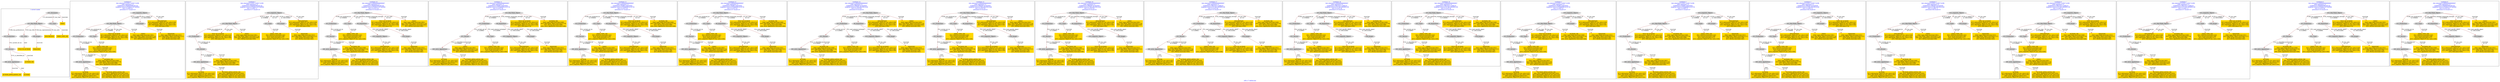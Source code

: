 digraph n0 {
fontcolor="blue"
remincross="true"
label="s08-s-17-edited.xml"
subgraph cluster_0 {
label="1-correct model"
n2[style="filled",color="white",fillcolor="lightgray",label="E12_Production1"];
n3[style="filled",color="white",fillcolor="lightgray",label="E21_Person1"];
n4[style="filled",color="white",fillcolor="lightgray",label="E82_Actor_Appellation1"];
n5[shape="plaintext",style="filled",fillcolor="gold",label="AUTHOR_URI"];
n6[style="filled",color="white",fillcolor="lightgray",label="E22_Man-Made_Object1"];
n7[style="filled",color="white",fillcolor="lightgray",label="E35_Title1"];
n8[style="filled",color="white",fillcolor="lightgray",label="E38_Image1"];
n9[shape="plaintext",style="filled",fillcolor="gold",label="DESCRIPTION"];
n10[style="filled",color="white",fillcolor="lightgray",label="E31_Document1"];
n11[style="filled",color="white",fillcolor="lightgray",label="E55_Type1"];
n12[shape="plaintext",style="filled",fillcolor="gold",label="VIDEO"];
n13[shape="plaintext",style="filled",fillcolor="gold",label="TITLE NO AUTHOR"];
n14[shape="plaintext",style="filled",fillcolor="gold",label="IMAGESRC"];
n15[shape="plaintext",style="filled",fillcolor="gold",label="VIDEO_TYPE_URI"];
n16[shape="plaintext",style="filled",fillcolor="gold",label="AUTHOR_APPELLATION_URI"];
n17[shape="plaintext",style="filled",fillcolor="gold",label="AUTHOR"];
}
subgraph cluster_1 {
label="candidate 0\nlink coherence:0.9285714285714286\nnode coherence:1.0\nconfidence:0.3040956380240726\nmapping score:0.47636521267469084\ncost:113.009752\n-precision:0.57-recall:0.53"
n19[style="filled",color="white",fillcolor="lightgray",label="E12_Production1"];
n20[style="filled",color="white",fillcolor="lightgray",label="E21_Person1"];
n21[style="filled",color="white",fillcolor="lightgray",label="E82_Actor_Appellation1"];
n22[style="filled",color="white",fillcolor="lightgray",label="E22_Man-Made_Object1"];
n23[style="filled",color="white",fillcolor="lightgray",label="E55_Type2"];
n24[style="filled",color="white",fillcolor="lightgray",label="E33_Linguistic_Object2"];
n25[style="filled",color="white",fillcolor="lightgray",label="E38_Image1"];
n26[shape="plaintext",style="filled",fillcolor="gold",label="TITLE NO AUTHOR\n[E73_Information_Object,P3_has_note,0.31]\n[E33_Linguistic_Object,P3_has_note,0.286]\n[E22_Man-Made_Object,P3_has_note,0.264]\n[E35_Title,label,0.14]"];
n27[shape="plaintext",style="filled",fillcolor="gold",label="AUTHOR_URI\n[E40_Legal_Body,classLink,0.646]\n[E22_Man-Made_Object,classLink,0.179]\n[E21_Person,classLink,0.089]\n[E82_Actor_Appellation,classLink,0.086]"];
n28[shape="plaintext",style="filled",fillcolor="gold",label="DESCRIPTION\n[E73_Information_Object,P3_has_note,0.326]\n[E33_Linguistic_Object,P3_has_note,0.319]\n[E22_Man-Made_Object,P3_has_note,0.259]\n[E35_Title,label,0.095]"];
n29[shape="plaintext",style="filled",fillcolor="gold",label="VIDEO\n[E40_Legal_Body,classLink,0.661]\n[E22_Man-Made_Object,classLink,0.174]\n[E82_Actor_Appellation,classLink,0.083]\n[E21_Person,classLink,0.083]"];
n30[shape="plaintext",style="filled",fillcolor="gold",label="AUTHOR\n[E73_Information_Object,P3_has_note,0.307]\n[E22_Man-Made_Object,P3_has_note,0.283]\n[E82_Actor_Appellation,label,0.207]\n[E33_Linguistic_Object,P3_has_note,0.203]"];
n31[shape="plaintext",style="filled",fillcolor="gold",label="VIDEO_TYPE_URI\n[E57_Material,classLink,0.342]\n[E74_Group,classLink,0.336]\n[E55_Type,classLink,0.317]\n[E33_Linguistic_Object,P3_has_note,0.006]"];
n32[shape="plaintext",style="filled",fillcolor="gold",label="IMAGESRC\n[E40_Legal_Body,classLink,0.651]\n[E22_Man-Made_Object,classLink,0.157]\n[E38_Image,classLink,0.109]\n[E21_Person,classLink,0.082]"];
n33[shape="plaintext",style="filled",fillcolor="gold",label="AUTHOR_APPELLATION_URI\n[E82_Actor_Appellation,classLink,0.953]\n[E73_Information_Object,P3_has_note,0.02]\n[E33_Linguistic_Object,P3_has_note,0.016]\n[E22_Man-Made_Object,P3_has_note,0.011]"];
}
subgraph cluster_2 {
label="candidate 1\nlink coherence:0.9285714285714286\nnode coherence:1.0\nconfidence:0.3040956380240726\nmapping score:0.47636521267469084\ncost:113.009772\n-precision:0.57-recall:0.53"
n35[style="filled",color="white",fillcolor="lightgray",label="E12_Production1"];
n36[style="filled",color="white",fillcolor="lightgray",label="E21_Person1"];
n37[style="filled",color="white",fillcolor="lightgray",label="E82_Actor_Appellation1"];
n38[style="filled",color="white",fillcolor="lightgray",label="E22_Man-Made_Object1"];
n39[style="filled",color="white",fillcolor="lightgray",label="E33_Linguistic_Object2"];
n40[style="filled",color="white",fillcolor="lightgray",label="E55_Type4"];
n41[style="filled",color="white",fillcolor="lightgray",label="E38_Image1"];
n42[shape="plaintext",style="filled",fillcolor="gold",label="TITLE NO AUTHOR\n[E73_Information_Object,P3_has_note,0.31]\n[E33_Linguistic_Object,P3_has_note,0.286]\n[E22_Man-Made_Object,P3_has_note,0.264]\n[E35_Title,label,0.14]"];
n43[shape="plaintext",style="filled",fillcolor="gold",label="VIDEO_TYPE_URI\n[E57_Material,classLink,0.342]\n[E74_Group,classLink,0.336]\n[E55_Type,classLink,0.317]\n[E33_Linguistic_Object,P3_has_note,0.006]"];
n44[shape="plaintext",style="filled",fillcolor="gold",label="AUTHOR_URI\n[E40_Legal_Body,classLink,0.646]\n[E22_Man-Made_Object,classLink,0.179]\n[E21_Person,classLink,0.089]\n[E82_Actor_Appellation,classLink,0.086]"];
n45[shape="plaintext",style="filled",fillcolor="gold",label="DESCRIPTION\n[E73_Information_Object,P3_has_note,0.326]\n[E33_Linguistic_Object,P3_has_note,0.319]\n[E22_Man-Made_Object,P3_has_note,0.259]\n[E35_Title,label,0.095]"];
n46[shape="plaintext",style="filled",fillcolor="gold",label="VIDEO\n[E40_Legal_Body,classLink,0.661]\n[E22_Man-Made_Object,classLink,0.174]\n[E82_Actor_Appellation,classLink,0.083]\n[E21_Person,classLink,0.083]"];
n47[shape="plaintext",style="filled",fillcolor="gold",label="AUTHOR\n[E73_Information_Object,P3_has_note,0.307]\n[E22_Man-Made_Object,P3_has_note,0.283]\n[E82_Actor_Appellation,label,0.207]\n[E33_Linguistic_Object,P3_has_note,0.203]"];
n48[shape="plaintext",style="filled",fillcolor="gold",label="IMAGESRC\n[E40_Legal_Body,classLink,0.651]\n[E22_Man-Made_Object,classLink,0.157]\n[E38_Image,classLink,0.109]\n[E21_Person,classLink,0.082]"];
n49[shape="plaintext",style="filled",fillcolor="gold",label="AUTHOR_APPELLATION_URI\n[E82_Actor_Appellation,classLink,0.953]\n[E73_Information_Object,P3_has_note,0.02]\n[E33_Linguistic_Object,P3_has_note,0.016]\n[E22_Man-Made_Object,P3_has_note,0.011]"];
}
subgraph cluster_3 {
label="candidate 10\nlink coherence:0.8666666666666667\nnode coherence:1.0\nconfidence:0.3040956380240726\nmapping score:0.47636521267469084\ncost:213.019754\n-precision:0.53-recall:0.53"
n51[style="filled",color="white",fillcolor="lightgray",label="E12_Production1"];
n52[style="filled",color="white",fillcolor="lightgray",label="E21_Person1"];
n53[style="filled",color="white",fillcolor="lightgray",label="E82_Actor_Appellation1"];
n54[style="filled",color="white",fillcolor="lightgray",label="E22_Man-Made_Object1"];
n55[style="filled",color="white",fillcolor="lightgray",label="E55_Type3"];
n56[style="filled",color="white",fillcolor="lightgray",label="E8_Acquisition1"];
n57[style="filled",color="white",fillcolor="lightgray",label="E33_Linguistic_Object2"];
n58[style="filled",color="white",fillcolor="lightgray",label="E38_Image1"];
n59[shape="plaintext",style="filled",fillcolor="gold",label="TITLE NO AUTHOR\n[E73_Information_Object,P3_has_note,0.31]\n[E33_Linguistic_Object,P3_has_note,0.286]\n[E22_Man-Made_Object,P3_has_note,0.264]\n[E35_Title,label,0.14]"];
n60[shape="plaintext",style="filled",fillcolor="gold",label="AUTHOR_URI\n[E40_Legal_Body,classLink,0.646]\n[E22_Man-Made_Object,classLink,0.179]\n[E21_Person,classLink,0.089]\n[E82_Actor_Appellation,classLink,0.086]"];
n61[shape="plaintext",style="filled",fillcolor="gold",label="VIDEO_TYPE_URI\n[E57_Material,classLink,0.342]\n[E74_Group,classLink,0.336]\n[E55_Type,classLink,0.317]\n[E33_Linguistic_Object,P3_has_note,0.006]"];
n62[shape="plaintext",style="filled",fillcolor="gold",label="DESCRIPTION\n[E73_Information_Object,P3_has_note,0.326]\n[E33_Linguistic_Object,P3_has_note,0.319]\n[E22_Man-Made_Object,P3_has_note,0.259]\n[E35_Title,label,0.095]"];
n63[shape="plaintext",style="filled",fillcolor="gold",label="VIDEO\n[E40_Legal_Body,classLink,0.661]\n[E22_Man-Made_Object,classLink,0.174]\n[E82_Actor_Appellation,classLink,0.083]\n[E21_Person,classLink,0.083]"];
n64[shape="plaintext",style="filled",fillcolor="gold",label="AUTHOR\n[E73_Information_Object,P3_has_note,0.307]\n[E22_Man-Made_Object,P3_has_note,0.283]\n[E82_Actor_Appellation,label,0.207]\n[E33_Linguistic_Object,P3_has_note,0.203]"];
n65[shape="plaintext",style="filled",fillcolor="gold",label="IMAGESRC\n[E40_Legal_Body,classLink,0.651]\n[E22_Man-Made_Object,classLink,0.157]\n[E38_Image,classLink,0.109]\n[E21_Person,classLink,0.082]"];
n66[shape="plaintext",style="filled",fillcolor="gold",label="AUTHOR_APPELLATION_URI\n[E82_Actor_Appellation,classLink,0.953]\n[E73_Information_Object,P3_has_note,0.02]\n[E33_Linguistic_Object,P3_has_note,0.016]\n[E22_Man-Made_Object,P3_has_note,0.011]"];
}
subgraph cluster_4 {
label="candidate 11\nlink coherence:0.8666666666666667\nnode coherence:1.0\nconfidence:0.303867144429562\nmapping score:0.47628904814318734\ncost:213.019704\n-precision:0.47-recall:0.47"
n68[style="filled",color="white",fillcolor="lightgray",label="E12_Production1"];
n69[style="filled",color="white",fillcolor="lightgray",label="E21_Person1"];
n70[style="filled",color="white",fillcolor="lightgray",label="E55_Type1"];
n71[style="filled",color="white",fillcolor="lightgray",label="E82_Actor_Appellation1"];
n72[style="filled",color="white",fillcolor="lightgray",label="E22_Man-Made_Object1"];
n73[style="filled",color="white",fillcolor="lightgray",label="E8_Acquisition1"];
n74[style="filled",color="white",fillcolor="lightgray",label="E33_Linguistic_Object2"];
n75[style="filled",color="white",fillcolor="lightgray",label="E38_Image1"];
n76[shape="plaintext",style="filled",fillcolor="gold",label="VIDEO_TYPE_URI\n[E57_Material,classLink,0.342]\n[E74_Group,classLink,0.336]\n[E55_Type,classLink,0.317]\n[E33_Linguistic_Object,P3_has_note,0.006]"];
n77[shape="plaintext",style="filled",fillcolor="gold",label="TITLE NO AUTHOR\n[E73_Information_Object,P3_has_note,0.31]\n[E33_Linguistic_Object,P3_has_note,0.286]\n[E22_Man-Made_Object,P3_has_note,0.264]\n[E35_Title,label,0.14]"];
n78[shape="plaintext",style="filled",fillcolor="gold",label="VIDEO\n[E40_Legal_Body,classLink,0.661]\n[E22_Man-Made_Object,classLink,0.174]\n[E82_Actor_Appellation,classLink,0.083]\n[E21_Person,classLink,0.083]"];
n79[shape="plaintext",style="filled",fillcolor="gold",label="DESCRIPTION\n[E73_Information_Object,P3_has_note,0.326]\n[E33_Linguistic_Object,P3_has_note,0.319]\n[E22_Man-Made_Object,P3_has_note,0.259]\n[E35_Title,label,0.095]"];
n80[shape="plaintext",style="filled",fillcolor="gold",label="AUTHOR_URI\n[E40_Legal_Body,classLink,0.646]\n[E22_Man-Made_Object,classLink,0.179]\n[E21_Person,classLink,0.089]\n[E82_Actor_Appellation,classLink,0.086]"];
n81[shape="plaintext",style="filled",fillcolor="gold",label="AUTHOR\n[E73_Information_Object,P3_has_note,0.307]\n[E22_Man-Made_Object,P3_has_note,0.283]\n[E82_Actor_Appellation,label,0.207]\n[E33_Linguistic_Object,P3_has_note,0.203]"];
n82[shape="plaintext",style="filled",fillcolor="gold",label="IMAGESRC\n[E40_Legal_Body,classLink,0.651]\n[E22_Man-Made_Object,classLink,0.157]\n[E38_Image,classLink,0.109]\n[E21_Person,classLink,0.082]"];
n83[shape="plaintext",style="filled",fillcolor="gold",label="AUTHOR_APPELLATION_URI\n[E82_Actor_Appellation,classLink,0.953]\n[E73_Information_Object,P3_has_note,0.02]\n[E33_Linguistic_Object,P3_has_note,0.016]\n[E22_Man-Made_Object,P3_has_note,0.011]"];
}
subgraph cluster_5 {
label="candidate 12\nlink coherence:0.8666666666666667\nnode coherence:1.0\nconfidence:0.303867144429562\nmapping score:0.47628904814318734\ncost:213.019734\n-precision:0.47-recall:0.47"
n85[style="filled",color="white",fillcolor="lightgray",label="E12_Production1"];
n86[style="filled",color="white",fillcolor="lightgray",label="E21_Person1"];
n87[style="filled",color="white",fillcolor="lightgray",label="E82_Actor_Appellation1"];
n88[style="filled",color="white",fillcolor="lightgray",label="E22_Man-Made_Object1"];
n89[style="filled",color="white",fillcolor="lightgray",label="E55_Type2"];
n90[style="filled",color="white",fillcolor="lightgray",label="E8_Acquisition1"];
n91[style="filled",color="white",fillcolor="lightgray",label="E33_Linguistic_Object2"];
n92[style="filled",color="white",fillcolor="lightgray",label="E38_Image1"];
n93[shape="plaintext",style="filled",fillcolor="gold",label="TITLE NO AUTHOR\n[E73_Information_Object,P3_has_note,0.31]\n[E33_Linguistic_Object,P3_has_note,0.286]\n[E22_Man-Made_Object,P3_has_note,0.264]\n[E35_Title,label,0.14]"];
n94[shape="plaintext",style="filled",fillcolor="gold",label="VIDEO\n[E40_Legal_Body,classLink,0.661]\n[E22_Man-Made_Object,classLink,0.174]\n[E82_Actor_Appellation,classLink,0.083]\n[E21_Person,classLink,0.083]"];
n95[shape="plaintext",style="filled",fillcolor="gold",label="DESCRIPTION\n[E73_Information_Object,P3_has_note,0.326]\n[E33_Linguistic_Object,P3_has_note,0.319]\n[E22_Man-Made_Object,P3_has_note,0.259]\n[E35_Title,label,0.095]"];
n96[shape="plaintext",style="filled",fillcolor="gold",label="AUTHOR_URI\n[E40_Legal_Body,classLink,0.646]\n[E22_Man-Made_Object,classLink,0.179]\n[E21_Person,classLink,0.089]\n[E82_Actor_Appellation,classLink,0.086]"];
n97[shape="plaintext",style="filled",fillcolor="gold",label="AUTHOR\n[E73_Information_Object,P3_has_note,0.307]\n[E22_Man-Made_Object,P3_has_note,0.283]\n[E82_Actor_Appellation,label,0.207]\n[E33_Linguistic_Object,P3_has_note,0.203]"];
n98[shape="plaintext",style="filled",fillcolor="gold",label="VIDEO_TYPE_URI\n[E57_Material,classLink,0.342]\n[E74_Group,classLink,0.336]\n[E55_Type,classLink,0.317]\n[E33_Linguistic_Object,P3_has_note,0.006]"];
n99[shape="plaintext",style="filled",fillcolor="gold",label="IMAGESRC\n[E40_Legal_Body,classLink,0.651]\n[E22_Man-Made_Object,classLink,0.157]\n[E38_Image,classLink,0.109]\n[E21_Person,classLink,0.082]"];
n100[shape="plaintext",style="filled",fillcolor="gold",label="AUTHOR_APPELLATION_URI\n[E82_Actor_Appellation,classLink,0.953]\n[E73_Information_Object,P3_has_note,0.02]\n[E33_Linguistic_Object,P3_has_note,0.016]\n[E22_Man-Made_Object,P3_has_note,0.011]"];
}
subgraph cluster_6 {
label="candidate 13\nlink coherence:0.8666666666666667\nnode coherence:1.0\nconfidence:0.303867144429562\nmapping score:0.47628904814318734\ncost:213.019754\n-precision:0.47-recall:0.47"
n102[style="filled",color="white",fillcolor="lightgray",label="E12_Production1"];
n103[style="filled",color="white",fillcolor="lightgray",label="E21_Person1"];
n104[style="filled",color="white",fillcolor="lightgray",label="E82_Actor_Appellation1"];
n105[style="filled",color="white",fillcolor="lightgray",label="E22_Man-Made_Object1"];
n106[style="filled",color="white",fillcolor="lightgray",label="E55_Type3"];
n107[style="filled",color="white",fillcolor="lightgray",label="E8_Acquisition1"];
n108[style="filled",color="white",fillcolor="lightgray",label="E33_Linguistic_Object2"];
n109[style="filled",color="white",fillcolor="lightgray",label="E38_Image1"];
n110[shape="plaintext",style="filled",fillcolor="gold",label="TITLE NO AUTHOR\n[E73_Information_Object,P3_has_note,0.31]\n[E33_Linguistic_Object,P3_has_note,0.286]\n[E22_Man-Made_Object,P3_has_note,0.264]\n[E35_Title,label,0.14]"];
n111[shape="plaintext",style="filled",fillcolor="gold",label="VIDEO\n[E40_Legal_Body,classLink,0.661]\n[E22_Man-Made_Object,classLink,0.174]\n[E82_Actor_Appellation,classLink,0.083]\n[E21_Person,classLink,0.083]"];
n112[shape="plaintext",style="filled",fillcolor="gold",label="VIDEO_TYPE_URI\n[E57_Material,classLink,0.342]\n[E74_Group,classLink,0.336]\n[E55_Type,classLink,0.317]\n[E33_Linguistic_Object,P3_has_note,0.006]"];
n113[shape="plaintext",style="filled",fillcolor="gold",label="DESCRIPTION\n[E73_Information_Object,P3_has_note,0.326]\n[E33_Linguistic_Object,P3_has_note,0.319]\n[E22_Man-Made_Object,P3_has_note,0.259]\n[E35_Title,label,0.095]"];
n114[shape="plaintext",style="filled",fillcolor="gold",label="AUTHOR_URI\n[E40_Legal_Body,classLink,0.646]\n[E22_Man-Made_Object,classLink,0.179]\n[E21_Person,classLink,0.089]\n[E82_Actor_Appellation,classLink,0.086]"];
n115[shape="plaintext",style="filled",fillcolor="gold",label="AUTHOR\n[E73_Information_Object,P3_has_note,0.307]\n[E22_Man-Made_Object,P3_has_note,0.283]\n[E82_Actor_Appellation,label,0.207]\n[E33_Linguistic_Object,P3_has_note,0.203]"];
n116[shape="plaintext",style="filled",fillcolor="gold",label="IMAGESRC\n[E40_Legal_Body,classLink,0.651]\n[E22_Man-Made_Object,classLink,0.157]\n[E38_Image,classLink,0.109]\n[E21_Person,classLink,0.082]"];
n117[shape="plaintext",style="filled",fillcolor="gold",label="AUTHOR_APPELLATION_URI\n[E82_Actor_Appellation,classLink,0.953]\n[E73_Information_Object,P3_has_note,0.02]\n[E33_Linguistic_Object,P3_has_note,0.016]\n[E22_Man-Made_Object,P3_has_note,0.011]"];
}
subgraph cluster_7 {
label="candidate 14\nlink coherence:0.8666666666666667\nnode coherence:1.0\nconfidence:0.2994387107443639\nmapping score:0.4748129035814546\ncost:213.019704\n-precision:0.6-recall:0.6"
n119[style="filled",color="white",fillcolor="lightgray",label="E12_Production1"];
n120[style="filled",color="white",fillcolor="lightgray",label="E21_Person1"];
n121[style="filled",color="white",fillcolor="lightgray",label="E55_Type1"];
n122[style="filled",color="white",fillcolor="lightgray",label="E82_Actor_Appellation1"];
n123[style="filled",color="white",fillcolor="lightgray",label="E22_Man-Made_Object1"];
n124[style="filled",color="white",fillcolor="lightgray",label="E8_Acquisition1"];
n125[style="filled",color="white",fillcolor="lightgray",label="E33_Linguistic_Object2"];
n126[style="filled",color="white",fillcolor="lightgray",label="E38_Image1"];
n127[shape="plaintext",style="filled",fillcolor="gold",label="VIDEO_TYPE_URI\n[E57_Material,classLink,0.342]\n[E74_Group,classLink,0.336]\n[E55_Type,classLink,0.317]\n[E33_Linguistic_Object,P3_has_note,0.006]"];
n128[shape="plaintext",style="filled",fillcolor="gold",label="DESCRIPTION\n[E73_Information_Object,P3_has_note,0.326]\n[E33_Linguistic_Object,P3_has_note,0.319]\n[E22_Man-Made_Object,P3_has_note,0.259]\n[E35_Title,label,0.095]"];
n129[shape="plaintext",style="filled",fillcolor="gold",label="AUTHOR_URI\n[E40_Legal_Body,classLink,0.646]\n[E22_Man-Made_Object,classLink,0.179]\n[E21_Person,classLink,0.089]\n[E82_Actor_Appellation,classLink,0.086]"];
n130[shape="plaintext",style="filled",fillcolor="gold",label="TITLE NO AUTHOR\n[E73_Information_Object,P3_has_note,0.31]\n[E33_Linguistic_Object,P3_has_note,0.286]\n[E22_Man-Made_Object,P3_has_note,0.264]\n[E35_Title,label,0.14]"];
n131[shape="plaintext",style="filled",fillcolor="gold",label="VIDEO\n[E40_Legal_Body,classLink,0.661]\n[E22_Man-Made_Object,classLink,0.174]\n[E82_Actor_Appellation,classLink,0.083]\n[E21_Person,classLink,0.083]"];
n132[shape="plaintext",style="filled",fillcolor="gold",label="AUTHOR\n[E73_Information_Object,P3_has_note,0.307]\n[E22_Man-Made_Object,P3_has_note,0.283]\n[E82_Actor_Appellation,label,0.207]\n[E33_Linguistic_Object,P3_has_note,0.203]"];
n133[shape="plaintext",style="filled",fillcolor="gold",label="IMAGESRC\n[E40_Legal_Body,classLink,0.651]\n[E22_Man-Made_Object,classLink,0.157]\n[E38_Image,classLink,0.109]\n[E21_Person,classLink,0.082]"];
n134[shape="plaintext",style="filled",fillcolor="gold",label="AUTHOR_APPELLATION_URI\n[E82_Actor_Appellation,classLink,0.953]\n[E73_Information_Object,P3_has_note,0.02]\n[E33_Linguistic_Object,P3_has_note,0.016]\n[E22_Man-Made_Object,P3_has_note,0.011]"];
}
subgraph cluster_8 {
label="candidate 15\nlink coherence:0.8666666666666667\nnode coherence:1.0\nconfidence:0.2994387107443639\nmapping score:0.4748129035814546\ncost:213.019734\n-precision:0.6-recall:0.6"
n136[style="filled",color="white",fillcolor="lightgray",label="E12_Production1"];
n137[style="filled",color="white",fillcolor="lightgray",label="E21_Person1"];
n138[style="filled",color="white",fillcolor="lightgray",label="E82_Actor_Appellation1"];
n139[style="filled",color="white",fillcolor="lightgray",label="E22_Man-Made_Object1"];
n140[style="filled",color="white",fillcolor="lightgray",label="E55_Type2"];
n141[style="filled",color="white",fillcolor="lightgray",label="E8_Acquisition1"];
n142[style="filled",color="white",fillcolor="lightgray",label="E33_Linguistic_Object2"];
n143[style="filled",color="white",fillcolor="lightgray",label="E38_Image1"];
n144[shape="plaintext",style="filled",fillcolor="gold",label="DESCRIPTION\n[E73_Information_Object,P3_has_note,0.326]\n[E33_Linguistic_Object,P3_has_note,0.319]\n[E22_Man-Made_Object,P3_has_note,0.259]\n[E35_Title,label,0.095]"];
n145[shape="plaintext",style="filled",fillcolor="gold",label="AUTHOR_URI\n[E40_Legal_Body,classLink,0.646]\n[E22_Man-Made_Object,classLink,0.179]\n[E21_Person,classLink,0.089]\n[E82_Actor_Appellation,classLink,0.086]"];
n146[shape="plaintext",style="filled",fillcolor="gold",label="TITLE NO AUTHOR\n[E73_Information_Object,P3_has_note,0.31]\n[E33_Linguistic_Object,P3_has_note,0.286]\n[E22_Man-Made_Object,P3_has_note,0.264]\n[E35_Title,label,0.14]"];
n147[shape="plaintext",style="filled",fillcolor="gold",label="VIDEO\n[E40_Legal_Body,classLink,0.661]\n[E22_Man-Made_Object,classLink,0.174]\n[E82_Actor_Appellation,classLink,0.083]\n[E21_Person,classLink,0.083]"];
n148[shape="plaintext",style="filled",fillcolor="gold",label="AUTHOR\n[E73_Information_Object,P3_has_note,0.307]\n[E22_Man-Made_Object,P3_has_note,0.283]\n[E82_Actor_Appellation,label,0.207]\n[E33_Linguistic_Object,P3_has_note,0.203]"];
n149[shape="plaintext",style="filled",fillcolor="gold",label="VIDEO_TYPE_URI\n[E57_Material,classLink,0.342]\n[E74_Group,classLink,0.336]\n[E55_Type,classLink,0.317]\n[E33_Linguistic_Object,P3_has_note,0.006]"];
n150[shape="plaintext",style="filled",fillcolor="gold",label="IMAGESRC\n[E40_Legal_Body,classLink,0.651]\n[E22_Man-Made_Object,classLink,0.157]\n[E38_Image,classLink,0.109]\n[E21_Person,classLink,0.082]"];
n151[shape="plaintext",style="filled",fillcolor="gold",label="AUTHOR_APPELLATION_URI\n[E82_Actor_Appellation,classLink,0.953]\n[E73_Information_Object,P3_has_note,0.02]\n[E33_Linguistic_Object,P3_has_note,0.016]\n[E22_Man-Made_Object,P3_has_note,0.011]"];
}
subgraph cluster_9 {
label="candidate 16\nlink coherence:0.8666666666666667\nnode coherence:1.0\nconfidence:0.2994387107443639\nmapping score:0.4748129035814546\ncost:213.019754\n-precision:0.6-recall:0.6"
n153[style="filled",color="white",fillcolor="lightgray",label="E12_Production1"];
n154[style="filled",color="white",fillcolor="lightgray",label="E21_Person1"];
n155[style="filled",color="white",fillcolor="lightgray",label="E82_Actor_Appellation1"];
n156[style="filled",color="white",fillcolor="lightgray",label="E22_Man-Made_Object1"];
n157[style="filled",color="white",fillcolor="lightgray",label="E55_Type3"];
n158[style="filled",color="white",fillcolor="lightgray",label="E8_Acquisition1"];
n159[style="filled",color="white",fillcolor="lightgray",label="E33_Linguistic_Object2"];
n160[style="filled",color="white",fillcolor="lightgray",label="E38_Image1"];
n161[shape="plaintext",style="filled",fillcolor="gold",label="DESCRIPTION\n[E73_Information_Object,P3_has_note,0.326]\n[E33_Linguistic_Object,P3_has_note,0.319]\n[E22_Man-Made_Object,P3_has_note,0.259]\n[E35_Title,label,0.095]"];
n162[shape="plaintext",style="filled",fillcolor="gold",label="AUTHOR_URI\n[E40_Legal_Body,classLink,0.646]\n[E22_Man-Made_Object,classLink,0.179]\n[E21_Person,classLink,0.089]\n[E82_Actor_Appellation,classLink,0.086]"];
n163[shape="plaintext",style="filled",fillcolor="gold",label="VIDEO_TYPE_URI\n[E57_Material,classLink,0.342]\n[E74_Group,classLink,0.336]\n[E55_Type,classLink,0.317]\n[E33_Linguistic_Object,P3_has_note,0.006]"];
n164[shape="plaintext",style="filled",fillcolor="gold",label="TITLE NO AUTHOR\n[E73_Information_Object,P3_has_note,0.31]\n[E33_Linguistic_Object,P3_has_note,0.286]\n[E22_Man-Made_Object,P3_has_note,0.264]\n[E35_Title,label,0.14]"];
n165[shape="plaintext",style="filled",fillcolor="gold",label="VIDEO\n[E40_Legal_Body,classLink,0.661]\n[E22_Man-Made_Object,classLink,0.174]\n[E82_Actor_Appellation,classLink,0.083]\n[E21_Person,classLink,0.083]"];
n166[shape="plaintext",style="filled",fillcolor="gold",label="AUTHOR\n[E73_Information_Object,P3_has_note,0.307]\n[E22_Man-Made_Object,P3_has_note,0.283]\n[E82_Actor_Appellation,label,0.207]\n[E33_Linguistic_Object,P3_has_note,0.203]"];
n167[shape="plaintext",style="filled",fillcolor="gold",label="IMAGESRC\n[E40_Legal_Body,classLink,0.651]\n[E22_Man-Made_Object,classLink,0.157]\n[E38_Image,classLink,0.109]\n[E21_Person,classLink,0.082]"];
n168[shape="plaintext",style="filled",fillcolor="gold",label="AUTHOR_APPELLATION_URI\n[E82_Actor_Appellation,classLink,0.953]\n[E73_Information_Object,P3_has_note,0.02]\n[E33_Linguistic_Object,P3_has_note,0.016]\n[E22_Man-Made_Object,P3_has_note,0.011]"];
}
subgraph cluster_10 {
label="candidate 17\nlink coherence:0.8666666666666667\nnode coherence:1.0\nconfidence:0.2992102171498533\nmapping score:0.47473673904995106\ncost:213.019704\n-precision:0.53-recall:0.53"
n170[style="filled",color="white",fillcolor="lightgray",label="E12_Production1"];
n171[style="filled",color="white",fillcolor="lightgray",label="E21_Person1"];
n172[style="filled",color="white",fillcolor="lightgray",label="E55_Type1"];
n173[style="filled",color="white",fillcolor="lightgray",label="E82_Actor_Appellation1"];
n174[style="filled",color="white",fillcolor="lightgray",label="E22_Man-Made_Object1"];
n175[style="filled",color="white",fillcolor="lightgray",label="E8_Acquisition1"];
n176[style="filled",color="white",fillcolor="lightgray",label="E33_Linguistic_Object2"];
n177[style="filled",color="white",fillcolor="lightgray",label="E38_Image1"];
n178[shape="plaintext",style="filled",fillcolor="gold",label="VIDEO_TYPE_URI\n[E57_Material,classLink,0.342]\n[E74_Group,classLink,0.336]\n[E55_Type,classLink,0.317]\n[E33_Linguistic_Object,P3_has_note,0.006]"];
n179[shape="plaintext",style="filled",fillcolor="gold",label="DESCRIPTION\n[E73_Information_Object,P3_has_note,0.326]\n[E33_Linguistic_Object,P3_has_note,0.319]\n[E22_Man-Made_Object,P3_has_note,0.259]\n[E35_Title,label,0.095]"];
n180[shape="plaintext",style="filled",fillcolor="gold",label="VIDEO\n[E40_Legal_Body,classLink,0.661]\n[E22_Man-Made_Object,classLink,0.174]\n[E82_Actor_Appellation,classLink,0.083]\n[E21_Person,classLink,0.083]"];
n181[shape="plaintext",style="filled",fillcolor="gold",label="TITLE NO AUTHOR\n[E73_Information_Object,P3_has_note,0.31]\n[E33_Linguistic_Object,P3_has_note,0.286]\n[E22_Man-Made_Object,P3_has_note,0.264]\n[E35_Title,label,0.14]"];
n182[shape="plaintext",style="filled",fillcolor="gold",label="AUTHOR_URI\n[E40_Legal_Body,classLink,0.646]\n[E22_Man-Made_Object,classLink,0.179]\n[E21_Person,classLink,0.089]\n[E82_Actor_Appellation,classLink,0.086]"];
n183[shape="plaintext",style="filled",fillcolor="gold",label="AUTHOR\n[E73_Information_Object,P3_has_note,0.307]\n[E22_Man-Made_Object,P3_has_note,0.283]\n[E82_Actor_Appellation,label,0.207]\n[E33_Linguistic_Object,P3_has_note,0.203]"];
n184[shape="plaintext",style="filled",fillcolor="gold",label="IMAGESRC\n[E40_Legal_Body,classLink,0.651]\n[E22_Man-Made_Object,classLink,0.157]\n[E38_Image,classLink,0.109]\n[E21_Person,classLink,0.082]"];
n185[shape="plaintext",style="filled",fillcolor="gold",label="AUTHOR_APPELLATION_URI\n[E82_Actor_Appellation,classLink,0.953]\n[E73_Information_Object,P3_has_note,0.02]\n[E33_Linguistic_Object,P3_has_note,0.016]\n[E22_Man-Made_Object,P3_has_note,0.011]"];
}
subgraph cluster_11 {
label="candidate 18\nlink coherence:0.8666666666666667\nnode coherence:1.0\nconfidence:0.2992102171498533\nmapping score:0.47473673904995106\ncost:213.019734\n-precision:0.53-recall:0.53"
n187[style="filled",color="white",fillcolor="lightgray",label="E12_Production1"];
n188[style="filled",color="white",fillcolor="lightgray",label="E21_Person1"];
n189[style="filled",color="white",fillcolor="lightgray",label="E82_Actor_Appellation1"];
n190[style="filled",color="white",fillcolor="lightgray",label="E22_Man-Made_Object1"];
n191[style="filled",color="white",fillcolor="lightgray",label="E55_Type2"];
n192[style="filled",color="white",fillcolor="lightgray",label="E8_Acquisition1"];
n193[style="filled",color="white",fillcolor="lightgray",label="E33_Linguistic_Object2"];
n194[style="filled",color="white",fillcolor="lightgray",label="E38_Image1"];
n195[shape="plaintext",style="filled",fillcolor="gold",label="DESCRIPTION\n[E73_Information_Object,P3_has_note,0.326]\n[E33_Linguistic_Object,P3_has_note,0.319]\n[E22_Man-Made_Object,P3_has_note,0.259]\n[E35_Title,label,0.095]"];
n196[shape="plaintext",style="filled",fillcolor="gold",label="VIDEO\n[E40_Legal_Body,classLink,0.661]\n[E22_Man-Made_Object,classLink,0.174]\n[E82_Actor_Appellation,classLink,0.083]\n[E21_Person,classLink,0.083]"];
n197[shape="plaintext",style="filled",fillcolor="gold",label="TITLE NO AUTHOR\n[E73_Information_Object,P3_has_note,0.31]\n[E33_Linguistic_Object,P3_has_note,0.286]\n[E22_Man-Made_Object,P3_has_note,0.264]\n[E35_Title,label,0.14]"];
n198[shape="plaintext",style="filled",fillcolor="gold",label="AUTHOR_URI\n[E40_Legal_Body,classLink,0.646]\n[E22_Man-Made_Object,classLink,0.179]\n[E21_Person,classLink,0.089]\n[E82_Actor_Appellation,classLink,0.086]"];
n199[shape="plaintext",style="filled",fillcolor="gold",label="AUTHOR\n[E73_Information_Object,P3_has_note,0.307]\n[E22_Man-Made_Object,P3_has_note,0.283]\n[E82_Actor_Appellation,label,0.207]\n[E33_Linguistic_Object,P3_has_note,0.203]"];
n200[shape="plaintext",style="filled",fillcolor="gold",label="VIDEO_TYPE_URI\n[E57_Material,classLink,0.342]\n[E74_Group,classLink,0.336]\n[E55_Type,classLink,0.317]\n[E33_Linguistic_Object,P3_has_note,0.006]"];
n201[shape="plaintext",style="filled",fillcolor="gold",label="IMAGESRC\n[E40_Legal_Body,classLink,0.651]\n[E22_Man-Made_Object,classLink,0.157]\n[E38_Image,classLink,0.109]\n[E21_Person,classLink,0.082]"];
n202[shape="plaintext",style="filled",fillcolor="gold",label="AUTHOR_APPELLATION_URI\n[E82_Actor_Appellation,classLink,0.953]\n[E73_Information_Object,P3_has_note,0.02]\n[E33_Linguistic_Object,P3_has_note,0.016]\n[E22_Man-Made_Object,P3_has_note,0.011]"];
}
subgraph cluster_12 {
label="candidate 19\nlink coherence:0.8666666666666667\nnode coherence:1.0\nconfidence:0.2992102171498533\nmapping score:0.47473673904995106\ncost:213.019754\n-precision:0.53-recall:0.53"
n204[style="filled",color="white",fillcolor="lightgray",label="E12_Production1"];
n205[style="filled",color="white",fillcolor="lightgray",label="E21_Person1"];
n206[style="filled",color="white",fillcolor="lightgray",label="E82_Actor_Appellation1"];
n207[style="filled",color="white",fillcolor="lightgray",label="E22_Man-Made_Object1"];
n208[style="filled",color="white",fillcolor="lightgray",label="E55_Type3"];
n209[style="filled",color="white",fillcolor="lightgray",label="E8_Acquisition1"];
n210[style="filled",color="white",fillcolor="lightgray",label="E33_Linguistic_Object2"];
n211[style="filled",color="white",fillcolor="lightgray",label="E38_Image1"];
n212[shape="plaintext",style="filled",fillcolor="gold",label="DESCRIPTION\n[E73_Information_Object,P3_has_note,0.326]\n[E33_Linguistic_Object,P3_has_note,0.319]\n[E22_Man-Made_Object,P3_has_note,0.259]\n[E35_Title,label,0.095]"];
n213[shape="plaintext",style="filled",fillcolor="gold",label="VIDEO\n[E40_Legal_Body,classLink,0.661]\n[E22_Man-Made_Object,classLink,0.174]\n[E82_Actor_Appellation,classLink,0.083]\n[E21_Person,classLink,0.083]"];
n214[shape="plaintext",style="filled",fillcolor="gold",label="VIDEO_TYPE_URI\n[E57_Material,classLink,0.342]\n[E74_Group,classLink,0.336]\n[E55_Type,classLink,0.317]\n[E33_Linguistic_Object,P3_has_note,0.006]"];
n215[shape="plaintext",style="filled",fillcolor="gold",label="TITLE NO AUTHOR\n[E73_Information_Object,P3_has_note,0.31]\n[E33_Linguistic_Object,P3_has_note,0.286]\n[E22_Man-Made_Object,P3_has_note,0.264]\n[E35_Title,label,0.14]"];
n216[shape="plaintext",style="filled",fillcolor="gold",label="AUTHOR_URI\n[E40_Legal_Body,classLink,0.646]\n[E22_Man-Made_Object,classLink,0.179]\n[E21_Person,classLink,0.089]\n[E82_Actor_Appellation,classLink,0.086]"];
n217[shape="plaintext",style="filled",fillcolor="gold",label="AUTHOR\n[E73_Information_Object,P3_has_note,0.307]\n[E22_Man-Made_Object,P3_has_note,0.283]\n[E82_Actor_Appellation,label,0.207]\n[E33_Linguistic_Object,P3_has_note,0.203]"];
n218[shape="plaintext",style="filled",fillcolor="gold",label="IMAGESRC\n[E40_Legal_Body,classLink,0.651]\n[E22_Man-Made_Object,classLink,0.157]\n[E38_Image,classLink,0.109]\n[E21_Person,classLink,0.082]"];
n219[shape="plaintext",style="filled",fillcolor="gold",label="AUTHOR_APPELLATION_URI\n[E82_Actor_Appellation,classLink,0.953]\n[E73_Information_Object,P3_has_note,0.02]\n[E33_Linguistic_Object,P3_has_note,0.016]\n[E22_Man-Made_Object,P3_has_note,0.011]"];
}
subgraph cluster_13 {
label="candidate 2\nlink coherence:0.9285714285714286\nnode coherence:1.0\nconfidence:0.303867144429562\nmapping score:0.47628904814318734\ncost:113.009752\n-precision:0.5-recall:0.47"
n221[style="filled",color="white",fillcolor="lightgray",label="E12_Production1"];
n222[style="filled",color="white",fillcolor="lightgray",label="E21_Person1"];
n223[style="filled",color="white",fillcolor="lightgray",label="E82_Actor_Appellation1"];
n224[style="filled",color="white",fillcolor="lightgray",label="E22_Man-Made_Object1"];
n225[style="filled",color="white",fillcolor="lightgray",label="E55_Type2"];
n226[style="filled",color="white",fillcolor="lightgray",label="E33_Linguistic_Object2"];
n227[style="filled",color="white",fillcolor="lightgray",label="E38_Image1"];
n228[shape="plaintext",style="filled",fillcolor="gold",label="TITLE NO AUTHOR\n[E73_Information_Object,P3_has_note,0.31]\n[E33_Linguistic_Object,P3_has_note,0.286]\n[E22_Man-Made_Object,P3_has_note,0.264]\n[E35_Title,label,0.14]"];
n229[shape="plaintext",style="filled",fillcolor="gold",label="VIDEO\n[E40_Legal_Body,classLink,0.661]\n[E22_Man-Made_Object,classLink,0.174]\n[E82_Actor_Appellation,classLink,0.083]\n[E21_Person,classLink,0.083]"];
n230[shape="plaintext",style="filled",fillcolor="gold",label="DESCRIPTION\n[E73_Information_Object,P3_has_note,0.326]\n[E33_Linguistic_Object,P3_has_note,0.319]\n[E22_Man-Made_Object,P3_has_note,0.259]\n[E35_Title,label,0.095]"];
n231[shape="plaintext",style="filled",fillcolor="gold",label="AUTHOR_URI\n[E40_Legal_Body,classLink,0.646]\n[E22_Man-Made_Object,classLink,0.179]\n[E21_Person,classLink,0.089]\n[E82_Actor_Appellation,classLink,0.086]"];
n232[shape="plaintext",style="filled",fillcolor="gold",label="AUTHOR\n[E73_Information_Object,P3_has_note,0.307]\n[E22_Man-Made_Object,P3_has_note,0.283]\n[E82_Actor_Appellation,label,0.207]\n[E33_Linguistic_Object,P3_has_note,0.203]"];
n233[shape="plaintext",style="filled",fillcolor="gold",label="VIDEO_TYPE_URI\n[E57_Material,classLink,0.342]\n[E74_Group,classLink,0.336]\n[E55_Type,classLink,0.317]\n[E33_Linguistic_Object,P3_has_note,0.006]"];
n234[shape="plaintext",style="filled",fillcolor="gold",label="IMAGESRC\n[E40_Legal_Body,classLink,0.651]\n[E22_Man-Made_Object,classLink,0.157]\n[E38_Image,classLink,0.109]\n[E21_Person,classLink,0.082]"];
n235[shape="plaintext",style="filled",fillcolor="gold",label="AUTHOR_APPELLATION_URI\n[E82_Actor_Appellation,classLink,0.953]\n[E73_Information_Object,P3_has_note,0.02]\n[E33_Linguistic_Object,P3_has_note,0.016]\n[E22_Man-Made_Object,P3_has_note,0.011]"];
}
subgraph cluster_14 {
label="candidate 3\nlink coherence:0.9285714285714286\nnode coherence:1.0\nconfidence:0.303867144429562\nmapping score:0.47628904814318734\ncost:113.009772\n-precision:0.5-recall:0.47"
n237[style="filled",color="white",fillcolor="lightgray",label="E12_Production1"];
n238[style="filled",color="white",fillcolor="lightgray",label="E21_Person1"];
n239[style="filled",color="white",fillcolor="lightgray",label="E82_Actor_Appellation1"];
n240[style="filled",color="white",fillcolor="lightgray",label="E22_Man-Made_Object1"];
n241[style="filled",color="white",fillcolor="lightgray",label="E33_Linguistic_Object2"];
n242[style="filled",color="white",fillcolor="lightgray",label="E55_Type4"];
n243[style="filled",color="white",fillcolor="lightgray",label="E38_Image1"];
n244[shape="plaintext",style="filled",fillcolor="gold",label="TITLE NO AUTHOR\n[E73_Information_Object,P3_has_note,0.31]\n[E33_Linguistic_Object,P3_has_note,0.286]\n[E22_Man-Made_Object,P3_has_note,0.264]\n[E35_Title,label,0.14]"];
n245[shape="plaintext",style="filled",fillcolor="gold",label="VIDEO_TYPE_URI\n[E57_Material,classLink,0.342]\n[E74_Group,classLink,0.336]\n[E55_Type,classLink,0.317]\n[E33_Linguistic_Object,P3_has_note,0.006]"];
n246[shape="plaintext",style="filled",fillcolor="gold",label="VIDEO\n[E40_Legal_Body,classLink,0.661]\n[E22_Man-Made_Object,classLink,0.174]\n[E82_Actor_Appellation,classLink,0.083]\n[E21_Person,classLink,0.083]"];
n247[shape="plaintext",style="filled",fillcolor="gold",label="DESCRIPTION\n[E73_Information_Object,P3_has_note,0.326]\n[E33_Linguistic_Object,P3_has_note,0.319]\n[E22_Man-Made_Object,P3_has_note,0.259]\n[E35_Title,label,0.095]"];
n248[shape="plaintext",style="filled",fillcolor="gold",label="AUTHOR_URI\n[E40_Legal_Body,classLink,0.646]\n[E22_Man-Made_Object,classLink,0.179]\n[E21_Person,classLink,0.089]\n[E82_Actor_Appellation,classLink,0.086]"];
n249[shape="plaintext",style="filled",fillcolor="gold",label="AUTHOR\n[E73_Information_Object,P3_has_note,0.307]\n[E22_Man-Made_Object,P3_has_note,0.283]\n[E82_Actor_Appellation,label,0.207]\n[E33_Linguistic_Object,P3_has_note,0.203]"];
n250[shape="plaintext",style="filled",fillcolor="gold",label="IMAGESRC\n[E40_Legal_Body,classLink,0.651]\n[E22_Man-Made_Object,classLink,0.157]\n[E38_Image,classLink,0.109]\n[E21_Person,classLink,0.082]"];
n251[shape="plaintext",style="filled",fillcolor="gold",label="AUTHOR_APPELLATION_URI\n[E82_Actor_Appellation,classLink,0.953]\n[E73_Information_Object,P3_has_note,0.02]\n[E33_Linguistic_Object,P3_has_note,0.016]\n[E22_Man-Made_Object,P3_has_note,0.011]"];
}
subgraph cluster_15 {
label="candidate 4\nlink coherence:0.9285714285714286\nnode coherence:1.0\nconfidence:0.2994387107443639\nmapping score:0.4748129035814546\ncost:113.009752\n-precision:0.64-recall:0.6"
n253[style="filled",color="white",fillcolor="lightgray",label="E12_Production1"];
n254[style="filled",color="white",fillcolor="lightgray",label="E21_Person1"];
n255[style="filled",color="white",fillcolor="lightgray",label="E82_Actor_Appellation1"];
n256[style="filled",color="white",fillcolor="lightgray",label="E22_Man-Made_Object1"];
n257[style="filled",color="white",fillcolor="lightgray",label="E55_Type2"];
n258[style="filled",color="white",fillcolor="lightgray",label="E33_Linguistic_Object2"];
n259[style="filled",color="white",fillcolor="lightgray",label="E38_Image1"];
n260[shape="plaintext",style="filled",fillcolor="gold",label="DESCRIPTION\n[E73_Information_Object,P3_has_note,0.326]\n[E33_Linguistic_Object,P3_has_note,0.319]\n[E22_Man-Made_Object,P3_has_note,0.259]\n[E35_Title,label,0.095]"];
n261[shape="plaintext",style="filled",fillcolor="gold",label="AUTHOR_URI\n[E40_Legal_Body,classLink,0.646]\n[E22_Man-Made_Object,classLink,0.179]\n[E21_Person,classLink,0.089]\n[E82_Actor_Appellation,classLink,0.086]"];
n262[shape="plaintext",style="filled",fillcolor="gold",label="TITLE NO AUTHOR\n[E73_Information_Object,P3_has_note,0.31]\n[E33_Linguistic_Object,P3_has_note,0.286]\n[E22_Man-Made_Object,P3_has_note,0.264]\n[E35_Title,label,0.14]"];
n263[shape="plaintext",style="filled",fillcolor="gold",label="VIDEO\n[E40_Legal_Body,classLink,0.661]\n[E22_Man-Made_Object,classLink,0.174]\n[E82_Actor_Appellation,classLink,0.083]\n[E21_Person,classLink,0.083]"];
n264[shape="plaintext",style="filled",fillcolor="gold",label="AUTHOR\n[E73_Information_Object,P3_has_note,0.307]\n[E22_Man-Made_Object,P3_has_note,0.283]\n[E82_Actor_Appellation,label,0.207]\n[E33_Linguistic_Object,P3_has_note,0.203]"];
n265[shape="plaintext",style="filled",fillcolor="gold",label="VIDEO_TYPE_URI\n[E57_Material,classLink,0.342]\n[E74_Group,classLink,0.336]\n[E55_Type,classLink,0.317]\n[E33_Linguistic_Object,P3_has_note,0.006]"];
n266[shape="plaintext",style="filled",fillcolor="gold",label="IMAGESRC\n[E40_Legal_Body,classLink,0.651]\n[E22_Man-Made_Object,classLink,0.157]\n[E38_Image,classLink,0.109]\n[E21_Person,classLink,0.082]"];
n267[shape="plaintext",style="filled",fillcolor="gold",label="AUTHOR_APPELLATION_URI\n[E82_Actor_Appellation,classLink,0.953]\n[E73_Information_Object,P3_has_note,0.02]\n[E33_Linguistic_Object,P3_has_note,0.016]\n[E22_Man-Made_Object,P3_has_note,0.011]"];
}
subgraph cluster_16 {
label="candidate 5\nlink coherence:0.9285714285714286\nnode coherence:1.0\nconfidence:0.2994387107443639\nmapping score:0.4748129035814546\ncost:113.009772\n-precision:0.64-recall:0.6"
n269[style="filled",color="white",fillcolor="lightgray",label="E12_Production1"];
n270[style="filled",color="white",fillcolor="lightgray",label="E21_Person1"];
n271[style="filled",color="white",fillcolor="lightgray",label="E82_Actor_Appellation1"];
n272[style="filled",color="white",fillcolor="lightgray",label="E22_Man-Made_Object1"];
n273[style="filled",color="white",fillcolor="lightgray",label="E33_Linguistic_Object2"];
n274[style="filled",color="white",fillcolor="lightgray",label="E55_Type4"];
n275[style="filled",color="white",fillcolor="lightgray",label="E38_Image1"];
n276[shape="plaintext",style="filled",fillcolor="gold",label="DESCRIPTION\n[E73_Information_Object,P3_has_note,0.326]\n[E33_Linguistic_Object,P3_has_note,0.319]\n[E22_Man-Made_Object,P3_has_note,0.259]\n[E35_Title,label,0.095]"];
n277[shape="plaintext",style="filled",fillcolor="gold",label="VIDEO_TYPE_URI\n[E57_Material,classLink,0.342]\n[E74_Group,classLink,0.336]\n[E55_Type,classLink,0.317]\n[E33_Linguistic_Object,P3_has_note,0.006]"];
n278[shape="plaintext",style="filled",fillcolor="gold",label="AUTHOR_URI\n[E40_Legal_Body,classLink,0.646]\n[E22_Man-Made_Object,classLink,0.179]\n[E21_Person,classLink,0.089]\n[E82_Actor_Appellation,classLink,0.086]"];
n279[shape="plaintext",style="filled",fillcolor="gold",label="TITLE NO AUTHOR\n[E73_Information_Object,P3_has_note,0.31]\n[E33_Linguistic_Object,P3_has_note,0.286]\n[E22_Man-Made_Object,P3_has_note,0.264]\n[E35_Title,label,0.14]"];
n280[shape="plaintext",style="filled",fillcolor="gold",label="VIDEO\n[E40_Legal_Body,classLink,0.661]\n[E22_Man-Made_Object,classLink,0.174]\n[E82_Actor_Appellation,classLink,0.083]\n[E21_Person,classLink,0.083]"];
n281[shape="plaintext",style="filled",fillcolor="gold",label="AUTHOR\n[E73_Information_Object,P3_has_note,0.307]\n[E22_Man-Made_Object,P3_has_note,0.283]\n[E82_Actor_Appellation,label,0.207]\n[E33_Linguistic_Object,P3_has_note,0.203]"];
n282[shape="plaintext",style="filled",fillcolor="gold",label="IMAGESRC\n[E40_Legal_Body,classLink,0.651]\n[E22_Man-Made_Object,classLink,0.157]\n[E38_Image,classLink,0.109]\n[E21_Person,classLink,0.082]"];
n283[shape="plaintext",style="filled",fillcolor="gold",label="AUTHOR_APPELLATION_URI\n[E82_Actor_Appellation,classLink,0.953]\n[E73_Information_Object,P3_has_note,0.02]\n[E33_Linguistic_Object,P3_has_note,0.016]\n[E22_Man-Made_Object,P3_has_note,0.011]"];
}
subgraph cluster_17 {
label="candidate 6\nlink coherence:0.9285714285714286\nnode coherence:1.0\nconfidence:0.2992102171498533\nmapping score:0.47473673904995106\ncost:113.009752\n-precision:0.57-recall:0.53"
n285[style="filled",color="white",fillcolor="lightgray",label="E12_Production1"];
n286[style="filled",color="white",fillcolor="lightgray",label="E21_Person1"];
n287[style="filled",color="white",fillcolor="lightgray",label="E82_Actor_Appellation1"];
n288[style="filled",color="white",fillcolor="lightgray",label="E22_Man-Made_Object1"];
n289[style="filled",color="white",fillcolor="lightgray",label="E55_Type2"];
n290[style="filled",color="white",fillcolor="lightgray",label="E33_Linguistic_Object2"];
n291[style="filled",color="white",fillcolor="lightgray",label="E38_Image1"];
n292[shape="plaintext",style="filled",fillcolor="gold",label="DESCRIPTION\n[E73_Information_Object,P3_has_note,0.326]\n[E33_Linguistic_Object,P3_has_note,0.319]\n[E22_Man-Made_Object,P3_has_note,0.259]\n[E35_Title,label,0.095]"];
n293[shape="plaintext",style="filled",fillcolor="gold",label="VIDEO\n[E40_Legal_Body,classLink,0.661]\n[E22_Man-Made_Object,classLink,0.174]\n[E82_Actor_Appellation,classLink,0.083]\n[E21_Person,classLink,0.083]"];
n294[shape="plaintext",style="filled",fillcolor="gold",label="TITLE NO AUTHOR\n[E73_Information_Object,P3_has_note,0.31]\n[E33_Linguistic_Object,P3_has_note,0.286]\n[E22_Man-Made_Object,P3_has_note,0.264]\n[E35_Title,label,0.14]"];
n295[shape="plaintext",style="filled",fillcolor="gold",label="AUTHOR_URI\n[E40_Legal_Body,classLink,0.646]\n[E22_Man-Made_Object,classLink,0.179]\n[E21_Person,classLink,0.089]\n[E82_Actor_Appellation,classLink,0.086]"];
n296[shape="plaintext",style="filled",fillcolor="gold",label="AUTHOR\n[E73_Information_Object,P3_has_note,0.307]\n[E22_Man-Made_Object,P3_has_note,0.283]\n[E82_Actor_Appellation,label,0.207]\n[E33_Linguistic_Object,P3_has_note,0.203]"];
n297[shape="plaintext",style="filled",fillcolor="gold",label="VIDEO_TYPE_URI\n[E57_Material,classLink,0.342]\n[E74_Group,classLink,0.336]\n[E55_Type,classLink,0.317]\n[E33_Linguistic_Object,P3_has_note,0.006]"];
n298[shape="plaintext",style="filled",fillcolor="gold",label="IMAGESRC\n[E40_Legal_Body,classLink,0.651]\n[E22_Man-Made_Object,classLink,0.157]\n[E38_Image,classLink,0.109]\n[E21_Person,classLink,0.082]"];
n299[shape="plaintext",style="filled",fillcolor="gold",label="AUTHOR_APPELLATION_URI\n[E82_Actor_Appellation,classLink,0.953]\n[E73_Information_Object,P3_has_note,0.02]\n[E33_Linguistic_Object,P3_has_note,0.016]\n[E22_Man-Made_Object,P3_has_note,0.011]"];
}
subgraph cluster_18 {
label="candidate 7\nlink coherence:0.9285714285714286\nnode coherence:1.0\nconfidence:0.2992102171498533\nmapping score:0.47473673904995106\ncost:113.009772\n-precision:0.57-recall:0.53"
n301[style="filled",color="white",fillcolor="lightgray",label="E12_Production1"];
n302[style="filled",color="white",fillcolor="lightgray",label="E21_Person1"];
n303[style="filled",color="white",fillcolor="lightgray",label="E82_Actor_Appellation1"];
n304[style="filled",color="white",fillcolor="lightgray",label="E22_Man-Made_Object1"];
n305[style="filled",color="white",fillcolor="lightgray",label="E33_Linguistic_Object2"];
n306[style="filled",color="white",fillcolor="lightgray",label="E55_Type4"];
n307[style="filled",color="white",fillcolor="lightgray",label="E38_Image1"];
n308[shape="plaintext",style="filled",fillcolor="gold",label="DESCRIPTION\n[E73_Information_Object,P3_has_note,0.326]\n[E33_Linguistic_Object,P3_has_note,0.319]\n[E22_Man-Made_Object,P3_has_note,0.259]\n[E35_Title,label,0.095]"];
n309[shape="plaintext",style="filled",fillcolor="gold",label="VIDEO_TYPE_URI\n[E57_Material,classLink,0.342]\n[E74_Group,classLink,0.336]\n[E55_Type,classLink,0.317]\n[E33_Linguistic_Object,P3_has_note,0.006]"];
n310[shape="plaintext",style="filled",fillcolor="gold",label="VIDEO\n[E40_Legal_Body,classLink,0.661]\n[E22_Man-Made_Object,classLink,0.174]\n[E82_Actor_Appellation,classLink,0.083]\n[E21_Person,classLink,0.083]"];
n311[shape="plaintext",style="filled",fillcolor="gold",label="TITLE NO AUTHOR\n[E73_Information_Object,P3_has_note,0.31]\n[E33_Linguistic_Object,P3_has_note,0.286]\n[E22_Man-Made_Object,P3_has_note,0.264]\n[E35_Title,label,0.14]"];
n312[shape="plaintext",style="filled",fillcolor="gold",label="AUTHOR_URI\n[E40_Legal_Body,classLink,0.646]\n[E22_Man-Made_Object,classLink,0.179]\n[E21_Person,classLink,0.089]\n[E82_Actor_Appellation,classLink,0.086]"];
n313[shape="plaintext",style="filled",fillcolor="gold",label="AUTHOR\n[E73_Information_Object,P3_has_note,0.307]\n[E22_Man-Made_Object,P3_has_note,0.283]\n[E82_Actor_Appellation,label,0.207]\n[E33_Linguistic_Object,P3_has_note,0.203]"];
n314[shape="plaintext",style="filled",fillcolor="gold",label="IMAGESRC\n[E40_Legal_Body,classLink,0.651]\n[E22_Man-Made_Object,classLink,0.157]\n[E38_Image,classLink,0.109]\n[E21_Person,classLink,0.082]"];
n315[shape="plaintext",style="filled",fillcolor="gold",label="AUTHOR_APPELLATION_URI\n[E82_Actor_Appellation,classLink,0.953]\n[E73_Information_Object,P3_has_note,0.02]\n[E33_Linguistic_Object,P3_has_note,0.016]\n[E22_Man-Made_Object,P3_has_note,0.011]"];
}
subgraph cluster_19 {
label="candidate 8\nlink coherence:0.8666666666666667\nnode coherence:1.0\nconfidence:0.3040956380240726\nmapping score:0.47636521267469084\ncost:213.019704\n-precision:0.53-recall:0.53"
n317[style="filled",color="white",fillcolor="lightgray",label="E12_Production1"];
n318[style="filled",color="white",fillcolor="lightgray",label="E21_Person1"];
n319[style="filled",color="white",fillcolor="lightgray",label="E55_Type1"];
n320[style="filled",color="white",fillcolor="lightgray",label="E82_Actor_Appellation1"];
n321[style="filled",color="white",fillcolor="lightgray",label="E22_Man-Made_Object1"];
n322[style="filled",color="white",fillcolor="lightgray",label="E8_Acquisition1"];
n323[style="filled",color="white",fillcolor="lightgray",label="E33_Linguistic_Object2"];
n324[style="filled",color="white",fillcolor="lightgray",label="E38_Image1"];
n325[shape="plaintext",style="filled",fillcolor="gold",label="VIDEO_TYPE_URI\n[E57_Material,classLink,0.342]\n[E74_Group,classLink,0.336]\n[E55_Type,classLink,0.317]\n[E33_Linguistic_Object,P3_has_note,0.006]"];
n326[shape="plaintext",style="filled",fillcolor="gold",label="TITLE NO AUTHOR\n[E73_Information_Object,P3_has_note,0.31]\n[E33_Linguistic_Object,P3_has_note,0.286]\n[E22_Man-Made_Object,P3_has_note,0.264]\n[E35_Title,label,0.14]"];
n327[shape="plaintext",style="filled",fillcolor="gold",label="AUTHOR_URI\n[E40_Legal_Body,classLink,0.646]\n[E22_Man-Made_Object,classLink,0.179]\n[E21_Person,classLink,0.089]\n[E82_Actor_Appellation,classLink,0.086]"];
n328[shape="plaintext",style="filled",fillcolor="gold",label="DESCRIPTION\n[E73_Information_Object,P3_has_note,0.326]\n[E33_Linguistic_Object,P3_has_note,0.319]\n[E22_Man-Made_Object,P3_has_note,0.259]\n[E35_Title,label,0.095]"];
n329[shape="plaintext",style="filled",fillcolor="gold",label="VIDEO\n[E40_Legal_Body,classLink,0.661]\n[E22_Man-Made_Object,classLink,0.174]\n[E82_Actor_Appellation,classLink,0.083]\n[E21_Person,classLink,0.083]"];
n330[shape="plaintext",style="filled",fillcolor="gold",label="AUTHOR\n[E73_Information_Object,P3_has_note,0.307]\n[E22_Man-Made_Object,P3_has_note,0.283]\n[E82_Actor_Appellation,label,0.207]\n[E33_Linguistic_Object,P3_has_note,0.203]"];
n331[shape="plaintext",style="filled",fillcolor="gold",label="IMAGESRC\n[E40_Legal_Body,classLink,0.651]\n[E22_Man-Made_Object,classLink,0.157]\n[E38_Image,classLink,0.109]\n[E21_Person,classLink,0.082]"];
n332[shape="plaintext",style="filled",fillcolor="gold",label="AUTHOR_APPELLATION_URI\n[E82_Actor_Appellation,classLink,0.953]\n[E73_Information_Object,P3_has_note,0.02]\n[E33_Linguistic_Object,P3_has_note,0.016]\n[E22_Man-Made_Object,P3_has_note,0.011]"];
}
subgraph cluster_20 {
label="candidate 9\nlink coherence:0.8666666666666667\nnode coherence:1.0\nconfidence:0.3040956380240726\nmapping score:0.47636521267469084\ncost:213.019734\n-precision:0.53-recall:0.53"
n334[style="filled",color="white",fillcolor="lightgray",label="E12_Production1"];
n335[style="filled",color="white",fillcolor="lightgray",label="E21_Person1"];
n336[style="filled",color="white",fillcolor="lightgray",label="E82_Actor_Appellation1"];
n337[style="filled",color="white",fillcolor="lightgray",label="E22_Man-Made_Object1"];
n338[style="filled",color="white",fillcolor="lightgray",label="E55_Type2"];
n339[style="filled",color="white",fillcolor="lightgray",label="E8_Acquisition1"];
n340[style="filled",color="white",fillcolor="lightgray",label="E33_Linguistic_Object2"];
n341[style="filled",color="white",fillcolor="lightgray",label="E38_Image1"];
n342[shape="plaintext",style="filled",fillcolor="gold",label="TITLE NO AUTHOR\n[E73_Information_Object,P3_has_note,0.31]\n[E33_Linguistic_Object,P3_has_note,0.286]\n[E22_Man-Made_Object,P3_has_note,0.264]\n[E35_Title,label,0.14]"];
n343[shape="plaintext",style="filled",fillcolor="gold",label="AUTHOR_URI\n[E40_Legal_Body,classLink,0.646]\n[E22_Man-Made_Object,classLink,0.179]\n[E21_Person,classLink,0.089]\n[E82_Actor_Appellation,classLink,0.086]"];
n344[shape="plaintext",style="filled",fillcolor="gold",label="DESCRIPTION\n[E73_Information_Object,P3_has_note,0.326]\n[E33_Linguistic_Object,P3_has_note,0.319]\n[E22_Man-Made_Object,P3_has_note,0.259]\n[E35_Title,label,0.095]"];
n345[shape="plaintext",style="filled",fillcolor="gold",label="VIDEO\n[E40_Legal_Body,classLink,0.661]\n[E22_Man-Made_Object,classLink,0.174]\n[E82_Actor_Appellation,classLink,0.083]\n[E21_Person,classLink,0.083]"];
n346[shape="plaintext",style="filled",fillcolor="gold",label="AUTHOR\n[E73_Information_Object,P3_has_note,0.307]\n[E22_Man-Made_Object,P3_has_note,0.283]\n[E82_Actor_Appellation,label,0.207]\n[E33_Linguistic_Object,P3_has_note,0.203]"];
n347[shape="plaintext",style="filled",fillcolor="gold",label="VIDEO_TYPE_URI\n[E57_Material,classLink,0.342]\n[E74_Group,classLink,0.336]\n[E55_Type,classLink,0.317]\n[E33_Linguistic_Object,P3_has_note,0.006]"];
n348[shape="plaintext",style="filled",fillcolor="gold",label="IMAGESRC\n[E40_Legal_Body,classLink,0.651]\n[E22_Man-Made_Object,classLink,0.157]\n[E38_Image,classLink,0.109]\n[E21_Person,classLink,0.082]"];
n349[shape="plaintext",style="filled",fillcolor="gold",label="AUTHOR_APPELLATION_URI\n[E82_Actor_Appellation,classLink,0.953]\n[E73_Information_Object,P3_has_note,0.02]\n[E33_Linguistic_Object,P3_has_note,0.016]\n[E22_Man-Made_Object,P3_has_note,0.011]"];
}
n2 -> n3[color="brown",fontcolor="black",label="P14_carried_out_by"]
n3 -> n4[color="brown",fontcolor="black",label="P131_is_identified_by"]
n3 -> n5[color="brown",fontcolor="black",label="classLink"]
n6 -> n7[color="brown",fontcolor="black",label="P102_has_title"]
n6 -> n2[color="brown",fontcolor="black",label="P108i_was_produced_by"]
n6 -> n8[color="brown",fontcolor="black",label="P138i_has_representation"]
n6 -> n9[color="brown",fontcolor="black",label="P3_has_note"]
n10 -> n11[color="brown",fontcolor="black",label="P2_has_type"]
n10 -> n6[color="brown",fontcolor="black",label="P70_documents"]
n10 -> n12[color="brown",fontcolor="black",label="classLink"]
n7 -> n13[color="brown",fontcolor="black",label="label"]
n8 -> n14[color="brown",fontcolor="black",label="classLink"]
n11 -> n15[color="brown",fontcolor="black",label="classLink"]
n4 -> n16[color="brown",fontcolor="black",label="classLink"]
n4 -> n17[color="brown",fontcolor="black",label="label"]
n19 -> n20[color="brown",fontcolor="black",label="P14_carried_out_by\nw=0.99993"]
n20 -> n21[color="brown",fontcolor="black",label="P131_is_identified_by\nw=0.99993"]
n22 -> n19[color="brown",fontcolor="black",label="P108i_was_produced_by\nw=0.99993"]
n22 -> n23[color="brown",fontcolor="black",label="P2_has_type\nw=0.99998"]
n24 -> n22[color="brown",fontcolor="black",label="P129_is_about\nw=0.99998"]
n24 -> n25[color="brown",fontcolor="black",label="P129i_is_subject_of\nw=100.010002"]
n22 -> n26[color="brown",fontcolor="black",label="P3_has_note\nw=1.0"]
n20 -> n27[color="brown",fontcolor="black",label="classLink\nw=1.0"]
n24 -> n28[color="brown",fontcolor="black",label="P3_has_note\nw=1.0"]
n22 -> n29[color="brown",fontcolor="black",label="classLink\nw=1.0"]
n21 -> n30[color="brown",fontcolor="black",label="label\nw=1.0"]
n23 -> n31[color="brown",fontcolor="black",label="classLink\nw=1.0"]
n25 -> n32[color="brown",fontcolor="black",label="classLink\nw=1.0"]
n21 -> n33[color="brown",fontcolor="black",label="classLink\nw=1.0"]
n35 -> n36[color="brown",fontcolor="black",label="P14_carried_out_by\nw=0.99993"]
n36 -> n37[color="brown",fontcolor="black",label="P131_is_identified_by\nw=0.99993"]
n38 -> n35[color="brown",fontcolor="black",label="P108i_was_produced_by\nw=0.99993"]
n39 -> n38[color="brown",fontcolor="black",label="P129_is_about\nw=0.99998"]
n39 -> n40[color="brown",fontcolor="black",label="P2_has_type\nw=1.0"]
n39 -> n41[color="brown",fontcolor="black",label="P129i_is_subject_of\nw=100.010002"]
n38 -> n42[color="brown",fontcolor="black",label="P3_has_note\nw=1.0"]
n40 -> n43[color="brown",fontcolor="black",label="classLink\nw=1.0"]
n36 -> n44[color="brown",fontcolor="black",label="classLink\nw=1.0"]
n39 -> n45[color="brown",fontcolor="black",label="P3_has_note\nw=1.0"]
n38 -> n46[color="brown",fontcolor="black",label="classLink\nw=1.0"]
n37 -> n47[color="brown",fontcolor="black",label="label\nw=1.0"]
n41 -> n48[color="brown",fontcolor="black",label="classLink\nw=1.0"]
n37 -> n49[color="brown",fontcolor="black",label="classLink\nw=1.0"]
n51 -> n52[color="brown",fontcolor="black",label="P14_carried_out_by\nw=0.99993"]
n52 -> n53[color="brown",fontcolor="black",label="P131_is_identified_by\nw=0.99993"]
n54 -> n51[color="brown",fontcolor="black",label="P108i_was_produced_by\nw=0.99993"]
n54 -> n55[color="brown",fontcolor="black",label="P2_has_type\nw=1.0"]
n54 -> n56[color="brown",fontcolor="black",label="P24i_changed_ownership_through\nw=0.99996"]
n56 -> n57[color="brown",fontcolor="black",label="P16_used_specific_object\nw=100.010002"]
n56 -> n58[color="brown",fontcolor="black",label="P16_used_specific_object\nw=100.010002"]
n54 -> n59[color="brown",fontcolor="black",label="P3_has_note\nw=1.0"]
n52 -> n60[color="brown",fontcolor="black",label="classLink\nw=1.0"]
n55 -> n61[color="brown",fontcolor="black",label="classLink\nw=1.0"]
n57 -> n62[color="brown",fontcolor="black",label="P3_has_note\nw=1.0"]
n54 -> n63[color="brown",fontcolor="black",label="classLink\nw=1.0"]
n53 -> n64[color="brown",fontcolor="black",label="label\nw=1.0"]
n58 -> n65[color="brown",fontcolor="black",label="classLink\nw=1.0"]
n53 -> n66[color="brown",fontcolor="black",label="classLink\nw=1.0"]
n68 -> n69[color="brown",fontcolor="black",label="P14_carried_out_by\nw=0.99993"]
n68 -> n70[color="brown",fontcolor="black",label="P32_used_general_technique\nw=0.99995"]
n69 -> n71[color="brown",fontcolor="black",label="P131_is_identified_by\nw=0.99993"]
n72 -> n68[color="brown",fontcolor="black",label="P108i_was_produced_by\nw=0.99993"]
n72 -> n73[color="brown",fontcolor="black",label="P24i_changed_ownership_through\nw=0.99996"]
n73 -> n74[color="brown",fontcolor="black",label="P16_used_specific_object\nw=100.010002"]
n73 -> n75[color="brown",fontcolor="black",label="P16_used_specific_object\nw=100.010002"]
n70 -> n76[color="brown",fontcolor="black",label="classLink\nw=1.0"]
n72 -> n77[color="brown",fontcolor="black",label="P3_has_note\nw=1.0"]
n69 -> n78[color="brown",fontcolor="black",label="classLink\nw=1.0"]
n74 -> n79[color="brown",fontcolor="black",label="P3_has_note\nw=1.0"]
n72 -> n80[color="brown",fontcolor="black",label="classLink\nw=1.0"]
n71 -> n81[color="brown",fontcolor="black",label="label\nw=1.0"]
n75 -> n82[color="brown",fontcolor="black",label="classLink\nw=1.0"]
n71 -> n83[color="brown",fontcolor="black",label="classLink\nw=1.0"]
n85 -> n86[color="brown",fontcolor="black",label="P14_carried_out_by\nw=0.99993"]
n86 -> n87[color="brown",fontcolor="black",label="P131_is_identified_by\nw=0.99993"]
n88 -> n85[color="brown",fontcolor="black",label="P108i_was_produced_by\nw=0.99993"]
n88 -> n89[color="brown",fontcolor="black",label="P2_has_type\nw=0.99998"]
n88 -> n90[color="brown",fontcolor="black",label="P24i_changed_ownership_through\nw=0.99996"]
n90 -> n91[color="brown",fontcolor="black",label="P16_used_specific_object\nw=100.010002"]
n90 -> n92[color="brown",fontcolor="black",label="P16_used_specific_object\nw=100.010002"]
n88 -> n93[color="brown",fontcolor="black",label="P3_has_note\nw=1.0"]
n86 -> n94[color="brown",fontcolor="black",label="classLink\nw=1.0"]
n91 -> n95[color="brown",fontcolor="black",label="P3_has_note\nw=1.0"]
n88 -> n96[color="brown",fontcolor="black",label="classLink\nw=1.0"]
n87 -> n97[color="brown",fontcolor="black",label="label\nw=1.0"]
n89 -> n98[color="brown",fontcolor="black",label="classLink\nw=1.0"]
n92 -> n99[color="brown",fontcolor="black",label="classLink\nw=1.0"]
n87 -> n100[color="brown",fontcolor="black",label="classLink\nw=1.0"]
n102 -> n103[color="brown",fontcolor="black",label="P14_carried_out_by\nw=0.99993"]
n103 -> n104[color="brown",fontcolor="black",label="P131_is_identified_by\nw=0.99993"]
n105 -> n102[color="brown",fontcolor="black",label="P108i_was_produced_by\nw=0.99993"]
n105 -> n106[color="brown",fontcolor="black",label="P2_has_type\nw=1.0"]
n105 -> n107[color="brown",fontcolor="black",label="P24i_changed_ownership_through\nw=0.99996"]
n107 -> n108[color="brown",fontcolor="black",label="P16_used_specific_object\nw=100.010002"]
n107 -> n109[color="brown",fontcolor="black",label="P16_used_specific_object\nw=100.010002"]
n105 -> n110[color="brown",fontcolor="black",label="P3_has_note\nw=1.0"]
n103 -> n111[color="brown",fontcolor="black",label="classLink\nw=1.0"]
n106 -> n112[color="brown",fontcolor="black",label="classLink\nw=1.0"]
n108 -> n113[color="brown",fontcolor="black",label="P3_has_note\nw=1.0"]
n105 -> n114[color="brown",fontcolor="black",label="classLink\nw=1.0"]
n104 -> n115[color="brown",fontcolor="black",label="label\nw=1.0"]
n109 -> n116[color="brown",fontcolor="black",label="classLink\nw=1.0"]
n104 -> n117[color="brown",fontcolor="black",label="classLink\nw=1.0"]
n119 -> n120[color="brown",fontcolor="black",label="P14_carried_out_by\nw=0.99993"]
n119 -> n121[color="brown",fontcolor="black",label="P32_used_general_technique\nw=0.99995"]
n120 -> n122[color="brown",fontcolor="black",label="P131_is_identified_by\nw=0.99993"]
n123 -> n119[color="brown",fontcolor="black",label="P108i_was_produced_by\nw=0.99993"]
n123 -> n124[color="brown",fontcolor="black",label="P24i_changed_ownership_through\nw=0.99996"]
n124 -> n125[color="brown",fontcolor="black",label="P16_used_specific_object\nw=100.010002"]
n124 -> n126[color="brown",fontcolor="black",label="P16_used_specific_object\nw=100.010002"]
n121 -> n127[color="brown",fontcolor="black",label="classLink\nw=1.0"]
n123 -> n128[color="brown",fontcolor="black",label="P3_has_note\nw=1.0"]
n120 -> n129[color="brown",fontcolor="black",label="classLink\nw=1.0"]
n125 -> n130[color="brown",fontcolor="black",label="P3_has_note\nw=1.0"]
n123 -> n131[color="brown",fontcolor="black",label="classLink\nw=1.0"]
n122 -> n132[color="brown",fontcolor="black",label="label\nw=1.0"]
n126 -> n133[color="brown",fontcolor="black",label="classLink\nw=1.0"]
n122 -> n134[color="brown",fontcolor="black",label="classLink\nw=1.0"]
n136 -> n137[color="brown",fontcolor="black",label="P14_carried_out_by\nw=0.99993"]
n137 -> n138[color="brown",fontcolor="black",label="P131_is_identified_by\nw=0.99993"]
n139 -> n136[color="brown",fontcolor="black",label="P108i_was_produced_by\nw=0.99993"]
n139 -> n140[color="brown",fontcolor="black",label="P2_has_type\nw=0.99998"]
n139 -> n141[color="brown",fontcolor="black",label="P24i_changed_ownership_through\nw=0.99996"]
n141 -> n142[color="brown",fontcolor="black",label="P16_used_specific_object\nw=100.010002"]
n141 -> n143[color="brown",fontcolor="black",label="P16_used_specific_object\nw=100.010002"]
n139 -> n144[color="brown",fontcolor="black",label="P3_has_note\nw=1.0"]
n137 -> n145[color="brown",fontcolor="black",label="classLink\nw=1.0"]
n142 -> n146[color="brown",fontcolor="black",label="P3_has_note\nw=1.0"]
n139 -> n147[color="brown",fontcolor="black",label="classLink\nw=1.0"]
n138 -> n148[color="brown",fontcolor="black",label="label\nw=1.0"]
n140 -> n149[color="brown",fontcolor="black",label="classLink\nw=1.0"]
n143 -> n150[color="brown",fontcolor="black",label="classLink\nw=1.0"]
n138 -> n151[color="brown",fontcolor="black",label="classLink\nw=1.0"]
n153 -> n154[color="brown",fontcolor="black",label="P14_carried_out_by\nw=0.99993"]
n154 -> n155[color="brown",fontcolor="black",label="P131_is_identified_by\nw=0.99993"]
n156 -> n153[color="brown",fontcolor="black",label="P108i_was_produced_by\nw=0.99993"]
n156 -> n157[color="brown",fontcolor="black",label="P2_has_type\nw=1.0"]
n156 -> n158[color="brown",fontcolor="black",label="P24i_changed_ownership_through\nw=0.99996"]
n158 -> n159[color="brown",fontcolor="black",label="P16_used_specific_object\nw=100.010002"]
n158 -> n160[color="brown",fontcolor="black",label="P16_used_specific_object\nw=100.010002"]
n156 -> n161[color="brown",fontcolor="black",label="P3_has_note\nw=1.0"]
n154 -> n162[color="brown",fontcolor="black",label="classLink\nw=1.0"]
n157 -> n163[color="brown",fontcolor="black",label="classLink\nw=1.0"]
n159 -> n164[color="brown",fontcolor="black",label="P3_has_note\nw=1.0"]
n156 -> n165[color="brown",fontcolor="black",label="classLink\nw=1.0"]
n155 -> n166[color="brown",fontcolor="black",label="label\nw=1.0"]
n160 -> n167[color="brown",fontcolor="black",label="classLink\nw=1.0"]
n155 -> n168[color="brown",fontcolor="black",label="classLink\nw=1.0"]
n170 -> n171[color="brown",fontcolor="black",label="P14_carried_out_by\nw=0.99993"]
n170 -> n172[color="brown",fontcolor="black",label="P32_used_general_technique\nw=0.99995"]
n171 -> n173[color="brown",fontcolor="black",label="P131_is_identified_by\nw=0.99993"]
n174 -> n170[color="brown",fontcolor="black",label="P108i_was_produced_by\nw=0.99993"]
n174 -> n175[color="brown",fontcolor="black",label="P24i_changed_ownership_through\nw=0.99996"]
n175 -> n176[color="brown",fontcolor="black",label="P16_used_specific_object\nw=100.010002"]
n175 -> n177[color="brown",fontcolor="black",label="P16_used_specific_object\nw=100.010002"]
n172 -> n178[color="brown",fontcolor="black",label="classLink\nw=1.0"]
n174 -> n179[color="brown",fontcolor="black",label="P3_has_note\nw=1.0"]
n171 -> n180[color="brown",fontcolor="black",label="classLink\nw=1.0"]
n176 -> n181[color="brown",fontcolor="black",label="P3_has_note\nw=1.0"]
n174 -> n182[color="brown",fontcolor="black",label="classLink\nw=1.0"]
n173 -> n183[color="brown",fontcolor="black",label="label\nw=1.0"]
n177 -> n184[color="brown",fontcolor="black",label="classLink\nw=1.0"]
n173 -> n185[color="brown",fontcolor="black",label="classLink\nw=1.0"]
n187 -> n188[color="brown",fontcolor="black",label="P14_carried_out_by\nw=0.99993"]
n188 -> n189[color="brown",fontcolor="black",label="P131_is_identified_by\nw=0.99993"]
n190 -> n187[color="brown",fontcolor="black",label="P108i_was_produced_by\nw=0.99993"]
n190 -> n191[color="brown",fontcolor="black",label="P2_has_type\nw=0.99998"]
n190 -> n192[color="brown",fontcolor="black",label="P24i_changed_ownership_through\nw=0.99996"]
n192 -> n193[color="brown",fontcolor="black",label="P16_used_specific_object\nw=100.010002"]
n192 -> n194[color="brown",fontcolor="black",label="P16_used_specific_object\nw=100.010002"]
n190 -> n195[color="brown",fontcolor="black",label="P3_has_note\nw=1.0"]
n188 -> n196[color="brown",fontcolor="black",label="classLink\nw=1.0"]
n193 -> n197[color="brown",fontcolor="black",label="P3_has_note\nw=1.0"]
n190 -> n198[color="brown",fontcolor="black",label="classLink\nw=1.0"]
n189 -> n199[color="brown",fontcolor="black",label="label\nw=1.0"]
n191 -> n200[color="brown",fontcolor="black",label="classLink\nw=1.0"]
n194 -> n201[color="brown",fontcolor="black",label="classLink\nw=1.0"]
n189 -> n202[color="brown",fontcolor="black",label="classLink\nw=1.0"]
n204 -> n205[color="brown",fontcolor="black",label="P14_carried_out_by\nw=0.99993"]
n205 -> n206[color="brown",fontcolor="black",label="P131_is_identified_by\nw=0.99993"]
n207 -> n204[color="brown",fontcolor="black",label="P108i_was_produced_by\nw=0.99993"]
n207 -> n208[color="brown",fontcolor="black",label="P2_has_type\nw=1.0"]
n207 -> n209[color="brown",fontcolor="black",label="P24i_changed_ownership_through\nw=0.99996"]
n209 -> n210[color="brown",fontcolor="black",label="P16_used_specific_object\nw=100.010002"]
n209 -> n211[color="brown",fontcolor="black",label="P16_used_specific_object\nw=100.010002"]
n207 -> n212[color="brown",fontcolor="black",label="P3_has_note\nw=1.0"]
n205 -> n213[color="brown",fontcolor="black",label="classLink\nw=1.0"]
n208 -> n214[color="brown",fontcolor="black",label="classLink\nw=1.0"]
n210 -> n215[color="brown",fontcolor="black",label="P3_has_note\nw=1.0"]
n207 -> n216[color="brown",fontcolor="black",label="classLink\nw=1.0"]
n206 -> n217[color="brown",fontcolor="black",label="label\nw=1.0"]
n211 -> n218[color="brown",fontcolor="black",label="classLink\nw=1.0"]
n206 -> n219[color="brown",fontcolor="black",label="classLink\nw=1.0"]
n221 -> n222[color="brown",fontcolor="black",label="P14_carried_out_by\nw=0.99993"]
n222 -> n223[color="brown",fontcolor="black",label="P131_is_identified_by\nw=0.99993"]
n224 -> n221[color="brown",fontcolor="black",label="P108i_was_produced_by\nw=0.99993"]
n224 -> n225[color="brown",fontcolor="black",label="P2_has_type\nw=0.99998"]
n226 -> n224[color="brown",fontcolor="black",label="P129_is_about\nw=0.99998"]
n226 -> n227[color="brown",fontcolor="black",label="P129i_is_subject_of\nw=100.010002"]
n224 -> n228[color="brown",fontcolor="black",label="P3_has_note\nw=1.0"]
n222 -> n229[color="brown",fontcolor="black",label="classLink\nw=1.0"]
n226 -> n230[color="brown",fontcolor="black",label="P3_has_note\nw=1.0"]
n224 -> n231[color="brown",fontcolor="black",label="classLink\nw=1.0"]
n223 -> n232[color="brown",fontcolor="black",label="label\nw=1.0"]
n225 -> n233[color="brown",fontcolor="black",label="classLink\nw=1.0"]
n227 -> n234[color="brown",fontcolor="black",label="classLink\nw=1.0"]
n223 -> n235[color="brown",fontcolor="black",label="classLink\nw=1.0"]
n237 -> n238[color="brown",fontcolor="black",label="P14_carried_out_by\nw=0.99993"]
n238 -> n239[color="brown",fontcolor="black",label="P131_is_identified_by\nw=0.99993"]
n240 -> n237[color="brown",fontcolor="black",label="P108i_was_produced_by\nw=0.99993"]
n241 -> n240[color="brown",fontcolor="black",label="P129_is_about\nw=0.99998"]
n241 -> n242[color="brown",fontcolor="black",label="P2_has_type\nw=1.0"]
n241 -> n243[color="brown",fontcolor="black",label="P129i_is_subject_of\nw=100.010002"]
n240 -> n244[color="brown",fontcolor="black",label="P3_has_note\nw=1.0"]
n242 -> n245[color="brown",fontcolor="black",label="classLink\nw=1.0"]
n238 -> n246[color="brown",fontcolor="black",label="classLink\nw=1.0"]
n241 -> n247[color="brown",fontcolor="black",label="P3_has_note\nw=1.0"]
n240 -> n248[color="brown",fontcolor="black",label="classLink\nw=1.0"]
n239 -> n249[color="brown",fontcolor="black",label="label\nw=1.0"]
n243 -> n250[color="brown",fontcolor="black",label="classLink\nw=1.0"]
n239 -> n251[color="brown",fontcolor="black",label="classLink\nw=1.0"]
n253 -> n254[color="brown",fontcolor="black",label="P14_carried_out_by\nw=0.99993"]
n254 -> n255[color="brown",fontcolor="black",label="P131_is_identified_by\nw=0.99993"]
n256 -> n253[color="brown",fontcolor="black",label="P108i_was_produced_by\nw=0.99993"]
n256 -> n257[color="brown",fontcolor="black",label="P2_has_type\nw=0.99998"]
n258 -> n256[color="brown",fontcolor="black",label="P129_is_about\nw=0.99998"]
n258 -> n259[color="brown",fontcolor="black",label="P129i_is_subject_of\nw=100.010002"]
n256 -> n260[color="brown",fontcolor="black",label="P3_has_note\nw=1.0"]
n254 -> n261[color="brown",fontcolor="black",label="classLink\nw=1.0"]
n258 -> n262[color="brown",fontcolor="black",label="P3_has_note\nw=1.0"]
n256 -> n263[color="brown",fontcolor="black",label="classLink\nw=1.0"]
n255 -> n264[color="brown",fontcolor="black",label="label\nw=1.0"]
n257 -> n265[color="brown",fontcolor="black",label="classLink\nw=1.0"]
n259 -> n266[color="brown",fontcolor="black",label="classLink\nw=1.0"]
n255 -> n267[color="brown",fontcolor="black",label="classLink\nw=1.0"]
n269 -> n270[color="brown",fontcolor="black",label="P14_carried_out_by\nw=0.99993"]
n270 -> n271[color="brown",fontcolor="black",label="P131_is_identified_by\nw=0.99993"]
n272 -> n269[color="brown",fontcolor="black",label="P108i_was_produced_by\nw=0.99993"]
n273 -> n272[color="brown",fontcolor="black",label="P129_is_about\nw=0.99998"]
n273 -> n274[color="brown",fontcolor="black",label="P2_has_type\nw=1.0"]
n273 -> n275[color="brown",fontcolor="black",label="P129i_is_subject_of\nw=100.010002"]
n272 -> n276[color="brown",fontcolor="black",label="P3_has_note\nw=1.0"]
n274 -> n277[color="brown",fontcolor="black",label="classLink\nw=1.0"]
n270 -> n278[color="brown",fontcolor="black",label="classLink\nw=1.0"]
n273 -> n279[color="brown",fontcolor="black",label="P3_has_note\nw=1.0"]
n272 -> n280[color="brown",fontcolor="black",label="classLink\nw=1.0"]
n271 -> n281[color="brown",fontcolor="black",label="label\nw=1.0"]
n275 -> n282[color="brown",fontcolor="black",label="classLink\nw=1.0"]
n271 -> n283[color="brown",fontcolor="black",label="classLink\nw=1.0"]
n285 -> n286[color="brown",fontcolor="black",label="P14_carried_out_by\nw=0.99993"]
n286 -> n287[color="brown",fontcolor="black",label="P131_is_identified_by\nw=0.99993"]
n288 -> n285[color="brown",fontcolor="black",label="P108i_was_produced_by\nw=0.99993"]
n288 -> n289[color="brown",fontcolor="black",label="P2_has_type\nw=0.99998"]
n290 -> n288[color="brown",fontcolor="black",label="P129_is_about\nw=0.99998"]
n290 -> n291[color="brown",fontcolor="black",label="P129i_is_subject_of\nw=100.010002"]
n288 -> n292[color="brown",fontcolor="black",label="P3_has_note\nw=1.0"]
n286 -> n293[color="brown",fontcolor="black",label="classLink\nw=1.0"]
n290 -> n294[color="brown",fontcolor="black",label="P3_has_note\nw=1.0"]
n288 -> n295[color="brown",fontcolor="black",label="classLink\nw=1.0"]
n287 -> n296[color="brown",fontcolor="black",label="label\nw=1.0"]
n289 -> n297[color="brown",fontcolor="black",label="classLink\nw=1.0"]
n291 -> n298[color="brown",fontcolor="black",label="classLink\nw=1.0"]
n287 -> n299[color="brown",fontcolor="black",label="classLink\nw=1.0"]
n301 -> n302[color="brown",fontcolor="black",label="P14_carried_out_by\nw=0.99993"]
n302 -> n303[color="brown",fontcolor="black",label="P131_is_identified_by\nw=0.99993"]
n304 -> n301[color="brown",fontcolor="black",label="P108i_was_produced_by\nw=0.99993"]
n305 -> n304[color="brown",fontcolor="black",label="P129_is_about\nw=0.99998"]
n305 -> n306[color="brown",fontcolor="black",label="P2_has_type\nw=1.0"]
n305 -> n307[color="brown",fontcolor="black",label="P129i_is_subject_of\nw=100.010002"]
n304 -> n308[color="brown",fontcolor="black",label="P3_has_note\nw=1.0"]
n306 -> n309[color="brown",fontcolor="black",label="classLink\nw=1.0"]
n302 -> n310[color="brown",fontcolor="black",label="classLink\nw=1.0"]
n305 -> n311[color="brown",fontcolor="black",label="P3_has_note\nw=1.0"]
n304 -> n312[color="brown",fontcolor="black",label="classLink\nw=1.0"]
n303 -> n313[color="brown",fontcolor="black",label="label\nw=1.0"]
n307 -> n314[color="brown",fontcolor="black",label="classLink\nw=1.0"]
n303 -> n315[color="brown",fontcolor="black",label="classLink\nw=1.0"]
n317 -> n318[color="brown",fontcolor="black",label="P14_carried_out_by\nw=0.99993"]
n317 -> n319[color="brown",fontcolor="black",label="P32_used_general_technique\nw=0.99995"]
n318 -> n320[color="brown",fontcolor="black",label="P131_is_identified_by\nw=0.99993"]
n321 -> n317[color="brown",fontcolor="black",label="P108i_was_produced_by\nw=0.99993"]
n321 -> n322[color="brown",fontcolor="black",label="P24i_changed_ownership_through\nw=0.99996"]
n322 -> n323[color="brown",fontcolor="black",label="P16_used_specific_object\nw=100.010002"]
n322 -> n324[color="brown",fontcolor="black",label="P16_used_specific_object\nw=100.010002"]
n319 -> n325[color="brown",fontcolor="black",label="classLink\nw=1.0"]
n321 -> n326[color="brown",fontcolor="black",label="P3_has_note\nw=1.0"]
n318 -> n327[color="brown",fontcolor="black",label="classLink\nw=1.0"]
n323 -> n328[color="brown",fontcolor="black",label="P3_has_note\nw=1.0"]
n321 -> n329[color="brown",fontcolor="black",label="classLink\nw=1.0"]
n320 -> n330[color="brown",fontcolor="black",label="label\nw=1.0"]
n324 -> n331[color="brown",fontcolor="black",label="classLink\nw=1.0"]
n320 -> n332[color="brown",fontcolor="black",label="classLink\nw=1.0"]
n334 -> n335[color="brown",fontcolor="black",label="P14_carried_out_by\nw=0.99993"]
n335 -> n336[color="brown",fontcolor="black",label="P131_is_identified_by\nw=0.99993"]
n337 -> n334[color="brown",fontcolor="black",label="P108i_was_produced_by\nw=0.99993"]
n337 -> n338[color="brown",fontcolor="black",label="P2_has_type\nw=0.99998"]
n337 -> n339[color="brown",fontcolor="black",label="P24i_changed_ownership_through\nw=0.99996"]
n339 -> n340[color="brown",fontcolor="black",label="P16_used_specific_object\nw=100.010002"]
n339 -> n341[color="brown",fontcolor="black",label="P16_used_specific_object\nw=100.010002"]
n337 -> n342[color="brown",fontcolor="black",label="P3_has_note\nw=1.0"]
n335 -> n343[color="brown",fontcolor="black",label="classLink\nw=1.0"]
n340 -> n344[color="brown",fontcolor="black",label="P3_has_note\nw=1.0"]
n337 -> n345[color="brown",fontcolor="black",label="classLink\nw=1.0"]
n336 -> n346[color="brown",fontcolor="black",label="label\nw=1.0"]
n338 -> n347[color="brown",fontcolor="black",label="classLink\nw=1.0"]
n341 -> n348[color="brown",fontcolor="black",label="classLink\nw=1.0"]
n336 -> n349[color="brown",fontcolor="black",label="classLink\nw=1.0"]
}
